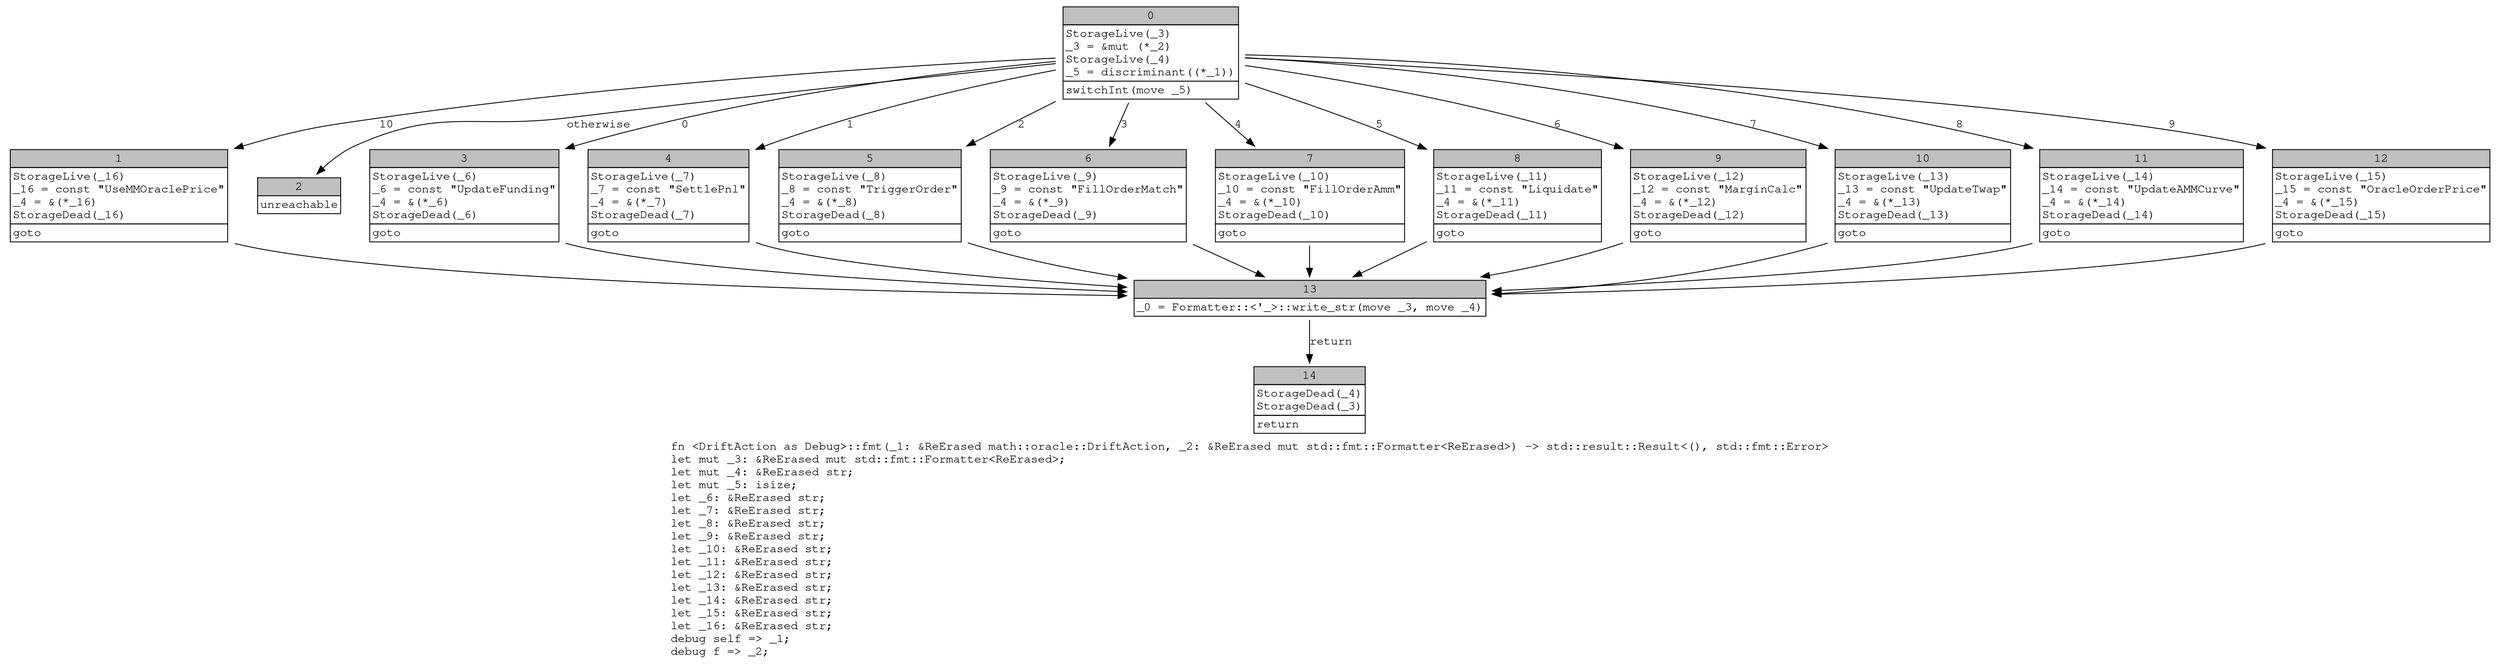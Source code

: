 digraph Mir_0_15087 {
    graph [fontname="Courier, monospace"];
    node [fontname="Courier, monospace"];
    edge [fontname="Courier, monospace"];
    label=<fn &lt;DriftAction as Debug&gt;::fmt(_1: &amp;ReErased math::oracle::DriftAction, _2: &amp;ReErased mut std::fmt::Formatter&lt;ReErased&gt;) -&gt; std::result::Result&lt;(), std::fmt::Error&gt;<br align="left"/>let mut _3: &amp;ReErased mut std::fmt::Formatter&lt;ReErased&gt;;<br align="left"/>let mut _4: &amp;ReErased str;<br align="left"/>let mut _5: isize;<br align="left"/>let _6: &amp;ReErased str;<br align="left"/>let _7: &amp;ReErased str;<br align="left"/>let _8: &amp;ReErased str;<br align="left"/>let _9: &amp;ReErased str;<br align="left"/>let _10: &amp;ReErased str;<br align="left"/>let _11: &amp;ReErased str;<br align="left"/>let _12: &amp;ReErased str;<br align="left"/>let _13: &amp;ReErased str;<br align="left"/>let _14: &amp;ReErased str;<br align="left"/>let _15: &amp;ReErased str;<br align="left"/>let _16: &amp;ReErased str;<br align="left"/>debug self =&gt; _1;<br align="left"/>debug f =&gt; _2;<br align="left"/>>;
    bb0__0_15087 [shape="none", label=<<table border="0" cellborder="1" cellspacing="0"><tr><td bgcolor="gray" align="center" colspan="1">0</td></tr><tr><td align="left" balign="left">StorageLive(_3)<br/>_3 = &amp;mut (*_2)<br/>StorageLive(_4)<br/>_5 = discriminant((*_1))<br/></td></tr><tr><td align="left">switchInt(move _5)</td></tr></table>>];
    bb1__0_15087 [shape="none", label=<<table border="0" cellborder="1" cellspacing="0"><tr><td bgcolor="gray" align="center" colspan="1">1</td></tr><tr><td align="left" balign="left">StorageLive(_16)<br/>_16 = const &quot;UseMMOraclePrice&quot;<br/>_4 = &amp;(*_16)<br/>StorageDead(_16)<br/></td></tr><tr><td align="left">goto</td></tr></table>>];
    bb2__0_15087 [shape="none", label=<<table border="0" cellborder="1" cellspacing="0"><tr><td bgcolor="gray" align="center" colspan="1">2</td></tr><tr><td align="left">unreachable</td></tr></table>>];
    bb3__0_15087 [shape="none", label=<<table border="0" cellborder="1" cellspacing="0"><tr><td bgcolor="gray" align="center" colspan="1">3</td></tr><tr><td align="left" balign="left">StorageLive(_6)<br/>_6 = const &quot;UpdateFunding&quot;<br/>_4 = &amp;(*_6)<br/>StorageDead(_6)<br/></td></tr><tr><td align="left">goto</td></tr></table>>];
    bb4__0_15087 [shape="none", label=<<table border="0" cellborder="1" cellspacing="0"><tr><td bgcolor="gray" align="center" colspan="1">4</td></tr><tr><td align="left" balign="left">StorageLive(_7)<br/>_7 = const &quot;SettlePnl&quot;<br/>_4 = &amp;(*_7)<br/>StorageDead(_7)<br/></td></tr><tr><td align="left">goto</td></tr></table>>];
    bb5__0_15087 [shape="none", label=<<table border="0" cellborder="1" cellspacing="0"><tr><td bgcolor="gray" align="center" colspan="1">5</td></tr><tr><td align="left" balign="left">StorageLive(_8)<br/>_8 = const &quot;TriggerOrder&quot;<br/>_4 = &amp;(*_8)<br/>StorageDead(_8)<br/></td></tr><tr><td align="left">goto</td></tr></table>>];
    bb6__0_15087 [shape="none", label=<<table border="0" cellborder="1" cellspacing="0"><tr><td bgcolor="gray" align="center" colspan="1">6</td></tr><tr><td align="left" balign="left">StorageLive(_9)<br/>_9 = const &quot;FillOrderMatch&quot;<br/>_4 = &amp;(*_9)<br/>StorageDead(_9)<br/></td></tr><tr><td align="left">goto</td></tr></table>>];
    bb7__0_15087 [shape="none", label=<<table border="0" cellborder="1" cellspacing="0"><tr><td bgcolor="gray" align="center" colspan="1">7</td></tr><tr><td align="left" balign="left">StorageLive(_10)<br/>_10 = const &quot;FillOrderAmm&quot;<br/>_4 = &amp;(*_10)<br/>StorageDead(_10)<br/></td></tr><tr><td align="left">goto</td></tr></table>>];
    bb8__0_15087 [shape="none", label=<<table border="0" cellborder="1" cellspacing="0"><tr><td bgcolor="gray" align="center" colspan="1">8</td></tr><tr><td align="left" balign="left">StorageLive(_11)<br/>_11 = const &quot;Liquidate&quot;<br/>_4 = &amp;(*_11)<br/>StorageDead(_11)<br/></td></tr><tr><td align="left">goto</td></tr></table>>];
    bb9__0_15087 [shape="none", label=<<table border="0" cellborder="1" cellspacing="0"><tr><td bgcolor="gray" align="center" colspan="1">9</td></tr><tr><td align="left" balign="left">StorageLive(_12)<br/>_12 = const &quot;MarginCalc&quot;<br/>_4 = &amp;(*_12)<br/>StorageDead(_12)<br/></td></tr><tr><td align="left">goto</td></tr></table>>];
    bb10__0_15087 [shape="none", label=<<table border="0" cellborder="1" cellspacing="0"><tr><td bgcolor="gray" align="center" colspan="1">10</td></tr><tr><td align="left" balign="left">StorageLive(_13)<br/>_13 = const &quot;UpdateTwap&quot;<br/>_4 = &amp;(*_13)<br/>StorageDead(_13)<br/></td></tr><tr><td align="left">goto</td></tr></table>>];
    bb11__0_15087 [shape="none", label=<<table border="0" cellborder="1" cellspacing="0"><tr><td bgcolor="gray" align="center" colspan="1">11</td></tr><tr><td align="left" balign="left">StorageLive(_14)<br/>_14 = const &quot;UpdateAMMCurve&quot;<br/>_4 = &amp;(*_14)<br/>StorageDead(_14)<br/></td></tr><tr><td align="left">goto</td></tr></table>>];
    bb12__0_15087 [shape="none", label=<<table border="0" cellborder="1" cellspacing="0"><tr><td bgcolor="gray" align="center" colspan="1">12</td></tr><tr><td align="left" balign="left">StorageLive(_15)<br/>_15 = const &quot;OracleOrderPrice&quot;<br/>_4 = &amp;(*_15)<br/>StorageDead(_15)<br/></td></tr><tr><td align="left">goto</td></tr></table>>];
    bb13__0_15087 [shape="none", label=<<table border="0" cellborder="1" cellspacing="0"><tr><td bgcolor="gray" align="center" colspan="1">13</td></tr><tr><td align="left">_0 = Formatter::&lt;'_&gt;::write_str(move _3, move _4)</td></tr></table>>];
    bb14__0_15087 [shape="none", label=<<table border="0" cellborder="1" cellspacing="0"><tr><td bgcolor="gray" align="center" colspan="1">14</td></tr><tr><td align="left" balign="left">StorageDead(_4)<br/>StorageDead(_3)<br/></td></tr><tr><td align="left">return</td></tr></table>>];
    bb0__0_15087 -> bb3__0_15087 [label="0"];
    bb0__0_15087 -> bb4__0_15087 [label="1"];
    bb0__0_15087 -> bb5__0_15087 [label="2"];
    bb0__0_15087 -> bb6__0_15087 [label="3"];
    bb0__0_15087 -> bb7__0_15087 [label="4"];
    bb0__0_15087 -> bb8__0_15087 [label="5"];
    bb0__0_15087 -> bb9__0_15087 [label="6"];
    bb0__0_15087 -> bb10__0_15087 [label="7"];
    bb0__0_15087 -> bb11__0_15087 [label="8"];
    bb0__0_15087 -> bb12__0_15087 [label="9"];
    bb0__0_15087 -> bb1__0_15087 [label="10"];
    bb0__0_15087 -> bb2__0_15087 [label="otherwise"];
    bb1__0_15087 -> bb13__0_15087 [label=""];
    bb3__0_15087 -> bb13__0_15087 [label=""];
    bb4__0_15087 -> bb13__0_15087 [label=""];
    bb5__0_15087 -> bb13__0_15087 [label=""];
    bb6__0_15087 -> bb13__0_15087 [label=""];
    bb7__0_15087 -> bb13__0_15087 [label=""];
    bb8__0_15087 -> bb13__0_15087 [label=""];
    bb9__0_15087 -> bb13__0_15087 [label=""];
    bb10__0_15087 -> bb13__0_15087 [label=""];
    bb11__0_15087 -> bb13__0_15087 [label=""];
    bb12__0_15087 -> bb13__0_15087 [label=""];
    bb13__0_15087 -> bb14__0_15087 [label="return"];
}
